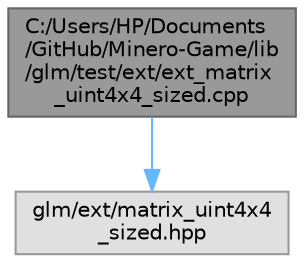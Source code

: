 digraph "C:/Users/HP/Documents/GitHub/Minero-Game/lib/glm/test/ext/ext_matrix_uint4x4_sized.cpp"
{
 // LATEX_PDF_SIZE
  bgcolor="transparent";
  edge [fontname=Helvetica,fontsize=10,labelfontname=Helvetica,labelfontsize=10];
  node [fontname=Helvetica,fontsize=10,shape=box,height=0.2,width=0.4];
  Node1 [id="Node000001",label="C:/Users/HP/Documents\l/GitHub/Minero-Game/lib\l/glm/test/ext/ext_matrix\l_uint4x4_sized.cpp",height=0.2,width=0.4,color="gray40", fillcolor="grey60", style="filled", fontcolor="black",tooltip=" "];
  Node1 -> Node2 [id="edge3_Node000001_Node000002",color="steelblue1",style="solid",tooltip=" "];
  Node2 [id="Node000002",label="glm/ext/matrix_uint4x4\l_sized.hpp",height=0.2,width=0.4,color="grey60", fillcolor="#E0E0E0", style="filled",tooltip=" "];
}
